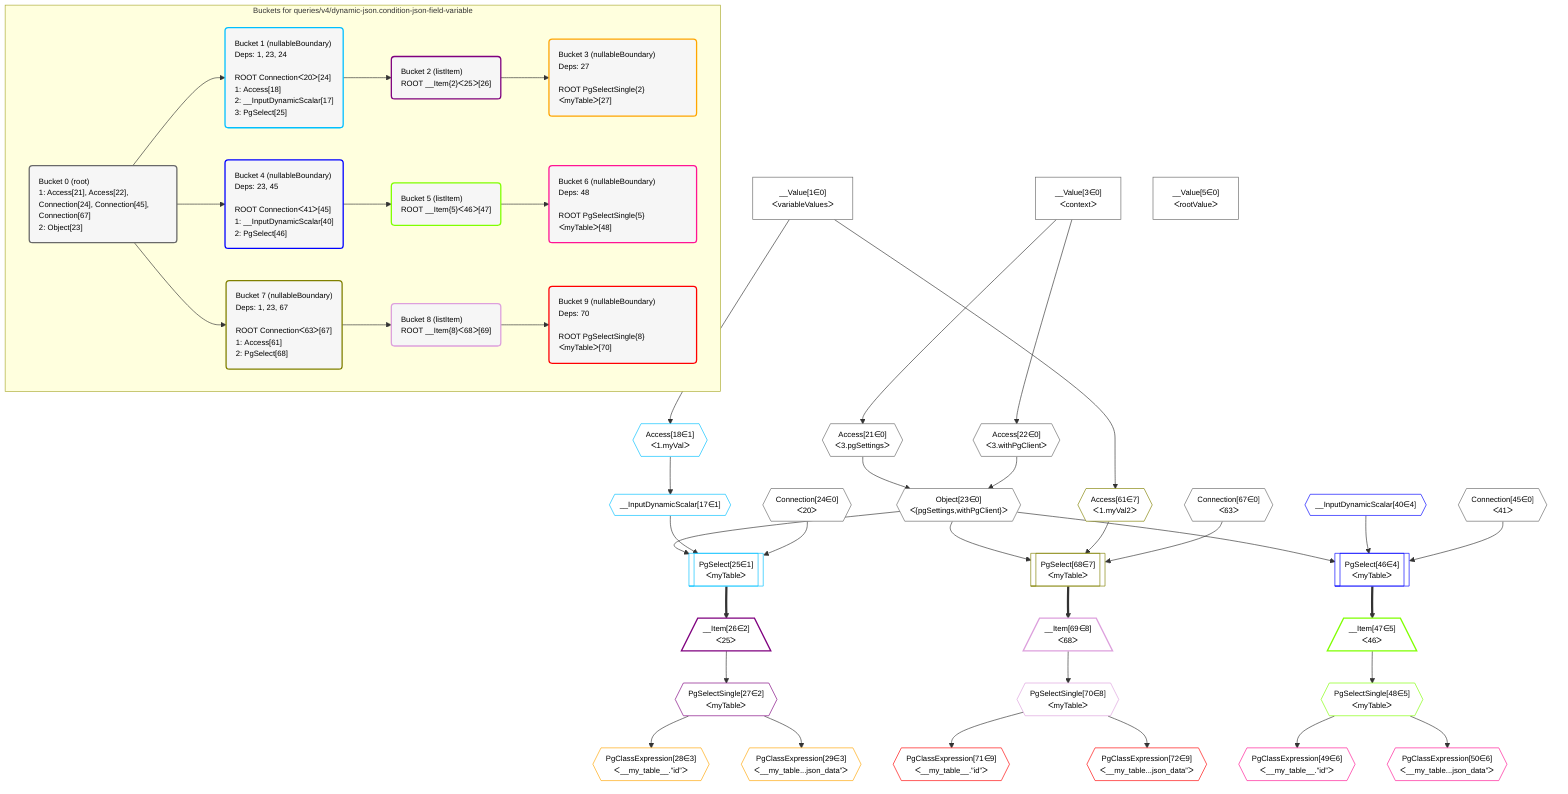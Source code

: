 %%{init: {'themeVariables': { 'fontSize': '12px'}}}%%
graph TD
    classDef path fill:#eee,stroke:#000,color:#000
    classDef plan fill:#fff,stroke-width:1px,color:#000
    classDef itemplan fill:#fff,stroke-width:2px,color:#000
    classDef unbatchedplan fill:#dff,stroke-width:1px,color:#000
    classDef sideeffectplan fill:#fcc,stroke-width:2px,color:#000
    classDef bucket fill:#f6f6f6,color:#000,stroke-width:2px,text-align:left


    %% define steps
    __Value1["__Value[1∈0]<br />ᐸvariableValuesᐳ"]:::plan
    __Value3["__Value[3∈0]<br />ᐸcontextᐳ"]:::plan
    __Value5["__Value[5∈0]<br />ᐸrootValueᐳ"]:::plan
    Access18{{"Access[18∈1]<br />ᐸ1.myValᐳ"}}:::plan
    __InputDynamicScalar17{{"__InputDynamicScalar[17∈1]"}}:::plan
    Access21{{"Access[21∈0]<br />ᐸ3.pgSettingsᐳ"}}:::plan
    Access22{{"Access[22∈0]<br />ᐸ3.withPgClientᐳ"}}:::plan
    Object23{{"Object[23∈0]<br />ᐸ{pgSettings,withPgClient}ᐳ"}}:::plan
    Connection24{{"Connection[24∈0]<br />ᐸ20ᐳ"}}:::plan
    PgSelect25[["PgSelect[25∈1]<br />ᐸmyTableᐳ"]]:::plan
    __Item26[/"__Item[26∈2]<br />ᐸ25ᐳ"\]:::itemplan
    PgSelectSingle27{{"PgSelectSingle[27∈2]<br />ᐸmyTableᐳ"}}:::plan
    PgClassExpression28{{"PgClassExpression[28∈3]<br />ᐸ__my_table__.”id”ᐳ"}}:::plan
    PgClassExpression29{{"PgClassExpression[29∈3]<br />ᐸ__my_table...json_data”ᐳ"}}:::plan
    __InputDynamicScalar40{{"__InputDynamicScalar[40∈4]"}}:::plan
    Connection45{{"Connection[45∈0]<br />ᐸ41ᐳ"}}:::plan
    PgSelect46[["PgSelect[46∈4]<br />ᐸmyTableᐳ"]]:::plan
    __Item47[/"__Item[47∈5]<br />ᐸ46ᐳ"\]:::itemplan
    PgSelectSingle48{{"PgSelectSingle[48∈5]<br />ᐸmyTableᐳ"}}:::plan
    PgClassExpression49{{"PgClassExpression[49∈6]<br />ᐸ__my_table__.”id”ᐳ"}}:::plan
    PgClassExpression50{{"PgClassExpression[50∈6]<br />ᐸ__my_table...json_data”ᐳ"}}:::plan
    Access61{{"Access[61∈7]<br />ᐸ1.myVal2ᐳ"}}:::plan
    Connection67{{"Connection[67∈0]<br />ᐸ63ᐳ"}}:::plan
    PgSelect68[["PgSelect[68∈7]<br />ᐸmyTableᐳ"]]:::plan
    __Item69[/"__Item[69∈8]<br />ᐸ68ᐳ"\]:::itemplan
    PgSelectSingle70{{"PgSelectSingle[70∈8]<br />ᐸmyTableᐳ"}}:::plan
    PgClassExpression71{{"PgClassExpression[71∈9]<br />ᐸ__my_table__.”id”ᐳ"}}:::plan
    PgClassExpression72{{"PgClassExpression[72∈9]<br />ᐸ__my_table...json_data”ᐳ"}}:::plan

    %% plan dependencies
    __Value1 --> Access18
    Access18 --> __InputDynamicScalar17
    __Value3 --> Access21
    __Value3 --> Access22
    Access21 & Access22 --> Object23
    Object23 & __InputDynamicScalar17 & Connection24 --> PgSelect25
    PgSelect25 ==> __Item26
    __Item26 --> PgSelectSingle27
    PgSelectSingle27 --> PgClassExpression28
    PgSelectSingle27 --> PgClassExpression29
    Object23 & __InputDynamicScalar40 & Connection45 --> PgSelect46
    PgSelect46 ==> __Item47
    __Item47 --> PgSelectSingle48
    PgSelectSingle48 --> PgClassExpression49
    PgSelectSingle48 --> PgClassExpression50
    __Value1 --> Access61
    Object23 & Access61 & Connection67 --> PgSelect68
    PgSelect68 ==> __Item69
    __Item69 --> PgSelectSingle70
    PgSelectSingle70 --> PgClassExpression71
    PgSelectSingle70 --> PgClassExpression72

    subgraph "Buckets for queries/v4/dynamic-json.condition-json-field-variable"
    Bucket0("Bucket 0 (root)<br />1: Access[21], Access[22], Connection[24], Connection[45], Connection[67]<br />2: Object[23]"):::bucket
    classDef bucket0 stroke:#696969
    class Bucket0,__Value1,__Value3,__Value5,Access21,Access22,Object23,Connection24,Connection45,Connection67 bucket0
    Bucket1("Bucket 1 (nullableBoundary)<br />Deps: 1, 23, 24<br /><br />ROOT Connectionᐸ20ᐳ[24]<br />1: Access[18]<br />2: __InputDynamicScalar[17]<br />3: PgSelect[25]"):::bucket
    classDef bucket1 stroke:#00bfff
    class Bucket1,__InputDynamicScalar17,Access18,PgSelect25 bucket1
    Bucket2("Bucket 2 (listItem)<br />ROOT __Item{2}ᐸ25ᐳ[26]"):::bucket
    classDef bucket2 stroke:#7f007f
    class Bucket2,__Item26,PgSelectSingle27 bucket2
    Bucket3("Bucket 3 (nullableBoundary)<br />Deps: 27<br /><br />ROOT PgSelectSingle{2}ᐸmyTableᐳ[27]"):::bucket
    classDef bucket3 stroke:#ffa500
    class Bucket3,PgClassExpression28,PgClassExpression29 bucket3
    Bucket4("Bucket 4 (nullableBoundary)<br />Deps: 23, 45<br /><br />ROOT Connectionᐸ41ᐳ[45]<br />1: __InputDynamicScalar[40]<br />2: PgSelect[46]"):::bucket
    classDef bucket4 stroke:#0000ff
    class Bucket4,__InputDynamicScalar40,PgSelect46 bucket4
    Bucket5("Bucket 5 (listItem)<br />ROOT __Item{5}ᐸ46ᐳ[47]"):::bucket
    classDef bucket5 stroke:#7fff00
    class Bucket5,__Item47,PgSelectSingle48 bucket5
    Bucket6("Bucket 6 (nullableBoundary)<br />Deps: 48<br /><br />ROOT PgSelectSingle{5}ᐸmyTableᐳ[48]"):::bucket
    classDef bucket6 stroke:#ff1493
    class Bucket6,PgClassExpression49,PgClassExpression50 bucket6
    Bucket7("Bucket 7 (nullableBoundary)<br />Deps: 1, 23, 67<br /><br />ROOT Connectionᐸ63ᐳ[67]<br />1: Access[61]<br />2: PgSelect[68]"):::bucket
    classDef bucket7 stroke:#808000
    class Bucket7,Access61,PgSelect68 bucket7
    Bucket8("Bucket 8 (listItem)<br />ROOT __Item{8}ᐸ68ᐳ[69]"):::bucket
    classDef bucket8 stroke:#dda0dd
    class Bucket8,__Item69,PgSelectSingle70 bucket8
    Bucket9("Bucket 9 (nullableBoundary)<br />Deps: 70<br /><br />ROOT PgSelectSingle{8}ᐸmyTableᐳ[70]"):::bucket
    classDef bucket9 stroke:#ff0000
    class Bucket9,PgClassExpression71,PgClassExpression72 bucket9
    Bucket0 --> Bucket1 & Bucket4 & Bucket7
    Bucket1 --> Bucket2
    Bucket2 --> Bucket3
    Bucket4 --> Bucket5
    Bucket5 --> Bucket6
    Bucket7 --> Bucket8
    Bucket8 --> Bucket9
    end